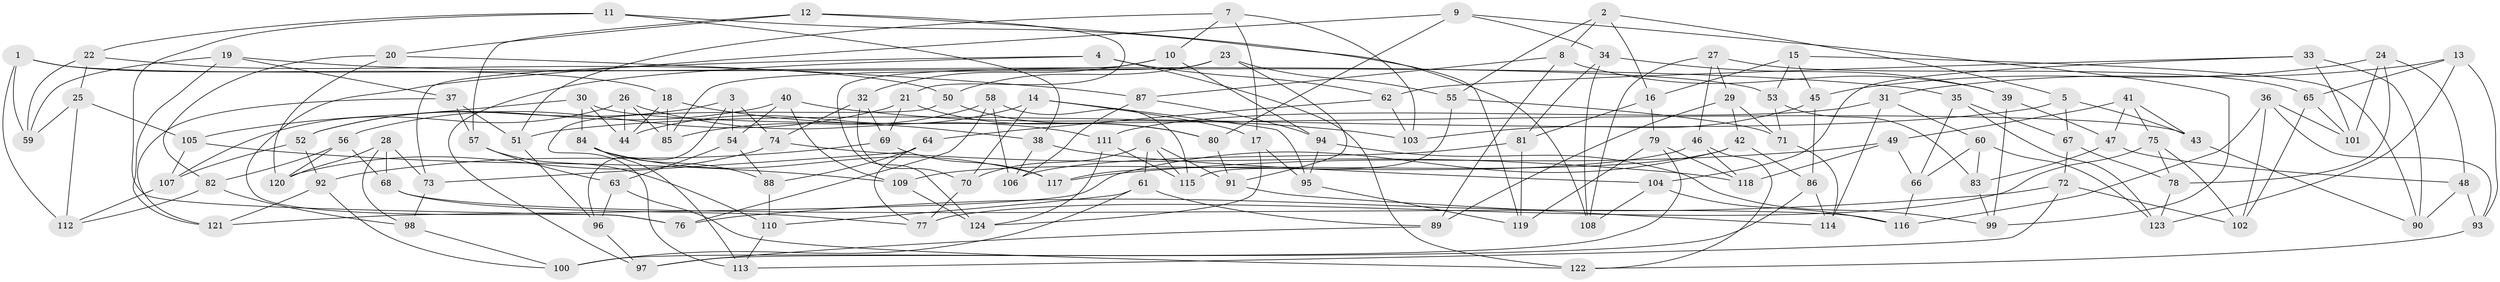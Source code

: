 // coarse degree distribution, {7: 0.18421052631578946, 8: 0.18421052631578946, 6: 0.23684210526315788, 5: 0.13157894736842105, 9: 0.10526315789473684, 3: 0.05263157894736842, 4: 0.05263157894736842, 10: 0.05263157894736842}
// Generated by graph-tools (version 1.1) at 2025/38/03/04/25 23:38:14]
// undirected, 124 vertices, 248 edges
graph export_dot {
  node [color=gray90,style=filled];
  1;
  2;
  3;
  4;
  5;
  6;
  7;
  8;
  9;
  10;
  11;
  12;
  13;
  14;
  15;
  16;
  17;
  18;
  19;
  20;
  21;
  22;
  23;
  24;
  25;
  26;
  27;
  28;
  29;
  30;
  31;
  32;
  33;
  34;
  35;
  36;
  37;
  38;
  39;
  40;
  41;
  42;
  43;
  44;
  45;
  46;
  47;
  48;
  49;
  50;
  51;
  52;
  53;
  54;
  55;
  56;
  57;
  58;
  59;
  60;
  61;
  62;
  63;
  64;
  65;
  66;
  67;
  68;
  69;
  70;
  71;
  72;
  73;
  74;
  75;
  76;
  77;
  78;
  79;
  80;
  81;
  82;
  83;
  84;
  85;
  86;
  87;
  88;
  89;
  90;
  91;
  92;
  93;
  94;
  95;
  96;
  97;
  98;
  99;
  100;
  101;
  102;
  103;
  104;
  105;
  106;
  107;
  108;
  109;
  110;
  111;
  112;
  113;
  114;
  115;
  116;
  117;
  118;
  119;
  120;
  121;
  122;
  123;
  124;
  1 -- 59;
  1 -- 112;
  1 -- 53;
  1 -- 18;
  2 -- 16;
  2 -- 55;
  2 -- 8;
  2 -- 5;
  3 -- 54;
  3 -- 74;
  3 -- 52;
  3 -- 96;
  4 -- 62;
  4 -- 73;
  4 -- 122;
  4 -- 97;
  5 -- 43;
  5 -- 51;
  5 -- 67;
  6 -- 70;
  6 -- 91;
  6 -- 115;
  6 -- 61;
  7 -- 51;
  7 -- 10;
  7 -- 17;
  7 -- 103;
  8 -- 89;
  8 -- 87;
  8 -- 39;
  9 -- 76;
  9 -- 99;
  9 -- 34;
  9 -- 80;
  10 -- 94;
  10 -- 124;
  10 -- 32;
  11 -- 108;
  11 -- 22;
  11 -- 38;
  11 -- 76;
  12 -- 21;
  12 -- 20;
  12 -- 57;
  12 -- 119;
  13 -- 123;
  13 -- 93;
  13 -- 31;
  13 -- 65;
  14 -- 70;
  14 -- 44;
  14 -- 95;
  14 -- 17;
  15 -- 16;
  15 -- 90;
  15 -- 45;
  15 -- 53;
  16 -- 81;
  16 -- 79;
  17 -- 95;
  17 -- 124;
  18 -- 38;
  18 -- 44;
  18 -- 85;
  19 -- 37;
  19 -- 59;
  19 -- 121;
  19 -- 35;
  20 -- 82;
  20 -- 87;
  20 -- 120;
  21 -- 56;
  21 -- 69;
  21 -- 80;
  22 -- 59;
  22 -- 50;
  22 -- 25;
  23 -- 85;
  23 -- 55;
  23 -- 50;
  23 -- 91;
  24 -- 45;
  24 -- 48;
  24 -- 78;
  24 -- 101;
  25 -- 59;
  25 -- 105;
  25 -- 112;
  26 -- 44;
  26 -- 85;
  26 -- 111;
  26 -- 107;
  27 -- 29;
  27 -- 46;
  27 -- 108;
  27 -- 65;
  28 -- 73;
  28 -- 68;
  28 -- 120;
  28 -- 98;
  29 -- 89;
  29 -- 71;
  29 -- 42;
  30 -- 43;
  30 -- 105;
  30 -- 84;
  30 -- 44;
  31 -- 114;
  31 -- 111;
  31 -- 60;
  32 -- 69;
  32 -- 74;
  32 -- 70;
  33 -- 104;
  33 -- 101;
  33 -- 62;
  33 -- 90;
  34 -- 108;
  34 -- 39;
  34 -- 81;
  35 -- 67;
  35 -- 123;
  35 -- 66;
  36 -- 116;
  36 -- 93;
  36 -- 102;
  36 -- 101;
  37 -- 121;
  37 -- 51;
  37 -- 57;
  38 -- 106;
  38 -- 104;
  39 -- 47;
  39 -- 99;
  40 -- 54;
  40 -- 109;
  40 -- 52;
  40 -- 103;
  41 -- 75;
  41 -- 43;
  41 -- 47;
  41 -- 49;
  42 -- 86;
  42 -- 117;
  42 -- 121;
  43 -- 90;
  45 -- 86;
  45 -- 103;
  46 -- 109;
  46 -- 122;
  46 -- 118;
  47 -- 48;
  47 -- 83;
  48 -- 93;
  48 -- 90;
  49 -- 117;
  49 -- 66;
  49 -- 118;
  50 -- 113;
  50 -- 80;
  51 -- 96;
  52 -- 92;
  52 -- 107;
  53 -- 71;
  53 -- 83;
  54 -- 63;
  54 -- 88;
  55 -- 71;
  55 -- 115;
  56 -- 120;
  56 -- 68;
  56 -- 82;
  57 -- 63;
  57 -- 110;
  58 -- 106;
  58 -- 76;
  58 -- 115;
  58 -- 85;
  60 -- 66;
  60 -- 123;
  60 -- 83;
  61 -- 89;
  61 -- 100;
  61 -- 110;
  62 -- 103;
  62 -- 64;
  63 -- 122;
  63 -- 96;
  64 -- 88;
  64 -- 77;
  64 -- 73;
  65 -- 101;
  65 -- 102;
  66 -- 116;
  67 -- 78;
  67 -- 72;
  68 -- 116;
  68 -- 77;
  69 -- 117;
  69 -- 92;
  70 -- 77;
  71 -- 114;
  72 -- 113;
  72 -- 102;
  72 -- 76;
  73 -- 98;
  74 -- 120;
  74 -- 118;
  75 -- 78;
  75 -- 77;
  75 -- 102;
  78 -- 123;
  79 -- 118;
  79 -- 119;
  79 -- 100;
  80 -- 91;
  81 -- 119;
  81 -- 106;
  82 -- 112;
  82 -- 98;
  83 -- 99;
  84 -- 117;
  84 -- 88;
  84 -- 113;
  86 -- 114;
  86 -- 97;
  87 -- 94;
  87 -- 106;
  88 -- 110;
  89 -- 97;
  91 -- 114;
  92 -- 100;
  92 -- 121;
  93 -- 122;
  94 -- 95;
  94 -- 99;
  95 -- 119;
  96 -- 97;
  98 -- 100;
  104 -- 108;
  104 -- 116;
  105 -- 109;
  105 -- 107;
  107 -- 112;
  109 -- 124;
  110 -- 113;
  111 -- 124;
  111 -- 115;
}
